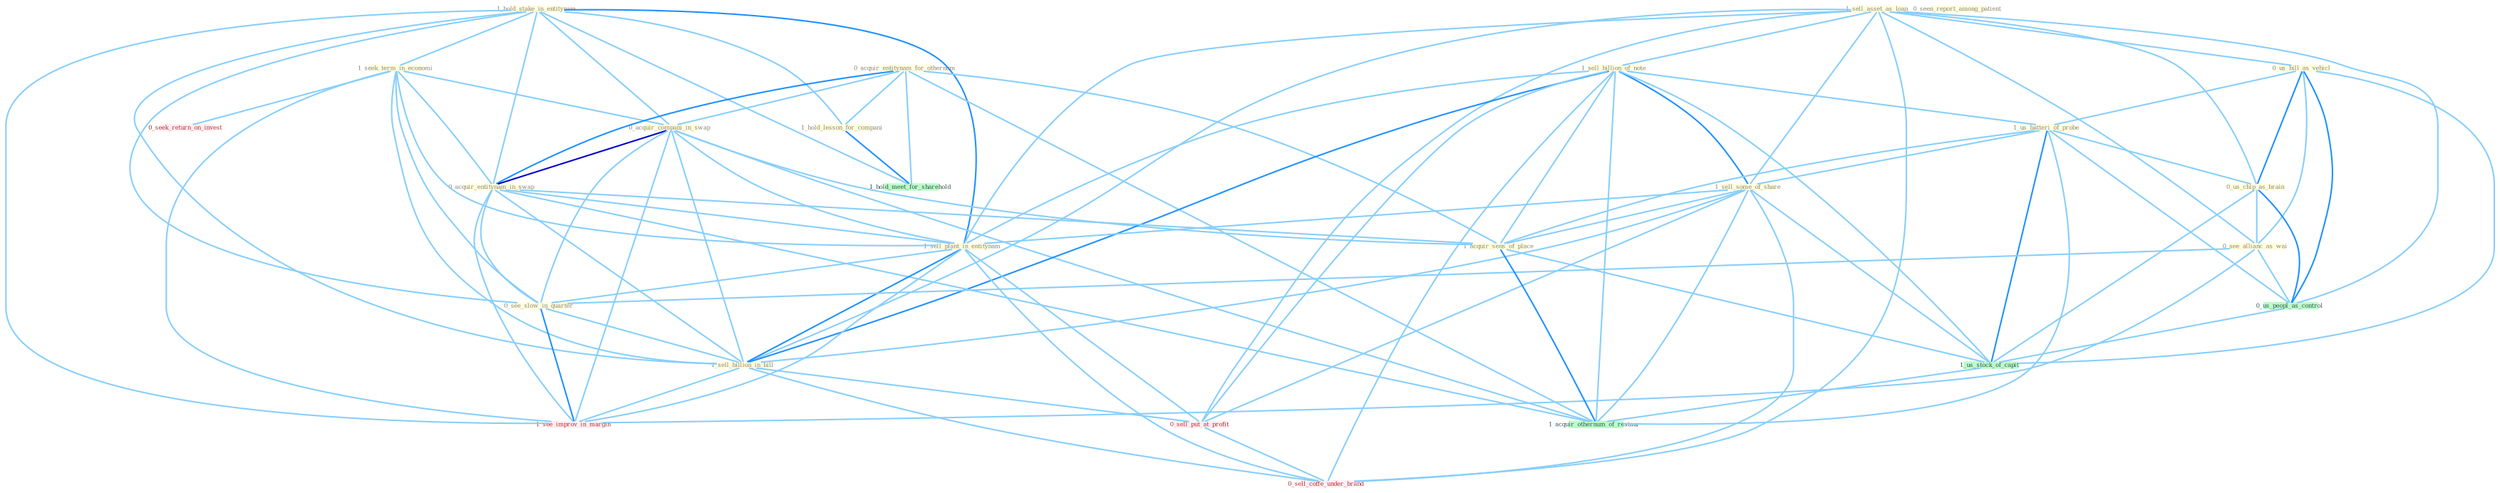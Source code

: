 Graph G{ 
    node
    [shape=polygon,style=filled,width=.5,height=.06,color="#BDFCC9",fixedsize=true,fontsize=4,
    fontcolor="#2f4f4f"];
    {node
    [color="#ffffe0", fontcolor="#8b7d6b"] "1_hold_stake_in_entitynam " "1_seek_term_in_economi " "0_acquir_entitynam_for_othernum " "0_acquir_compani_in_swap " "1_sell_asset_as_loan " "1_sell_billion_of_note " "0_us_bill_as_vehicl " "1_us_batteri_of_probe " "0_acquir_entitynam_in_swap " "0_us_chip_as_brain " "1_sell_some_of_share " "1_sell_plant_in_entitynam " "0_see_allianc_as_wai " "0_seen_report_among_patient " "0_see_slow_in_quarter " "1_acquir_sens_of_place " "1_sell_billion_in_bill " "1_hold_lesson_for_compani "}
{node [color="#fff0f5", fontcolor="#b22222"] "0_sell_put_at_profit " "0_seek_return_on_invest " "1_see_improv_in_margin " "0_sell_coffe_under_brand "}
edge [color="#B0E2FF"];

	"1_hold_stake_in_entitynam " -- "1_seek_term_in_economi " [w="1", color="#87cefa" ];
	"1_hold_stake_in_entitynam " -- "0_acquir_compani_in_swap " [w="1", color="#87cefa" ];
	"1_hold_stake_in_entitynam " -- "0_acquir_entitynam_in_swap " [w="1", color="#87cefa" ];
	"1_hold_stake_in_entitynam " -- "1_sell_plant_in_entitynam " [w="2", color="#1e90ff" , len=0.8];
	"1_hold_stake_in_entitynam " -- "0_see_slow_in_quarter " [w="1", color="#87cefa" ];
	"1_hold_stake_in_entitynam " -- "1_sell_billion_in_bill " [w="1", color="#87cefa" ];
	"1_hold_stake_in_entitynam " -- "1_hold_lesson_for_compani " [w="1", color="#87cefa" ];
	"1_hold_stake_in_entitynam " -- "1_see_improv_in_margin " [w="1", color="#87cefa" ];
	"1_hold_stake_in_entitynam " -- "1_hold_meet_for_sharehold " [w="1", color="#87cefa" ];
	"1_seek_term_in_economi " -- "0_acquir_compani_in_swap " [w="1", color="#87cefa" ];
	"1_seek_term_in_economi " -- "0_acquir_entitynam_in_swap " [w="1", color="#87cefa" ];
	"1_seek_term_in_economi " -- "1_sell_plant_in_entitynam " [w="1", color="#87cefa" ];
	"1_seek_term_in_economi " -- "0_see_slow_in_quarter " [w="1", color="#87cefa" ];
	"1_seek_term_in_economi " -- "1_sell_billion_in_bill " [w="1", color="#87cefa" ];
	"1_seek_term_in_economi " -- "0_seek_return_on_invest " [w="1", color="#87cefa" ];
	"1_seek_term_in_economi " -- "1_see_improv_in_margin " [w="1", color="#87cefa" ];
	"0_acquir_entitynam_for_othernum " -- "0_acquir_compani_in_swap " [w="1", color="#87cefa" ];
	"0_acquir_entitynam_for_othernum " -- "0_acquir_entitynam_in_swap " [w="2", color="#1e90ff" , len=0.8];
	"0_acquir_entitynam_for_othernum " -- "1_acquir_sens_of_place " [w="1", color="#87cefa" ];
	"0_acquir_entitynam_for_othernum " -- "1_hold_lesson_for_compani " [w="1", color="#87cefa" ];
	"0_acquir_entitynam_for_othernum " -- "1_hold_meet_for_sharehold " [w="1", color="#87cefa" ];
	"0_acquir_entitynam_for_othernum " -- "1_acquir_othernum_of_restaur " [w="1", color="#87cefa" ];
	"0_acquir_compani_in_swap " -- "0_acquir_entitynam_in_swap " [w="3", color="#0000cd" , len=0.6];
	"0_acquir_compani_in_swap " -- "1_sell_plant_in_entitynam " [w="1", color="#87cefa" ];
	"0_acquir_compani_in_swap " -- "0_see_slow_in_quarter " [w="1", color="#87cefa" ];
	"0_acquir_compani_in_swap " -- "1_acquir_sens_of_place " [w="1", color="#87cefa" ];
	"0_acquir_compani_in_swap " -- "1_sell_billion_in_bill " [w="1", color="#87cefa" ];
	"0_acquir_compani_in_swap " -- "1_see_improv_in_margin " [w="1", color="#87cefa" ];
	"0_acquir_compani_in_swap " -- "1_acquir_othernum_of_restaur " [w="1", color="#87cefa" ];
	"1_sell_asset_as_loan " -- "1_sell_billion_of_note " [w="1", color="#87cefa" ];
	"1_sell_asset_as_loan " -- "0_us_bill_as_vehicl " [w="1", color="#87cefa" ];
	"1_sell_asset_as_loan " -- "0_us_chip_as_brain " [w="1", color="#87cefa" ];
	"1_sell_asset_as_loan " -- "1_sell_some_of_share " [w="1", color="#87cefa" ];
	"1_sell_asset_as_loan " -- "1_sell_plant_in_entitynam " [w="1", color="#87cefa" ];
	"1_sell_asset_as_loan " -- "0_see_allianc_as_wai " [w="1", color="#87cefa" ];
	"1_sell_asset_as_loan " -- "1_sell_billion_in_bill " [w="1", color="#87cefa" ];
	"1_sell_asset_as_loan " -- "0_us_peopl_as_control " [w="1", color="#87cefa" ];
	"1_sell_asset_as_loan " -- "0_sell_put_at_profit " [w="1", color="#87cefa" ];
	"1_sell_asset_as_loan " -- "0_sell_coffe_under_brand " [w="1", color="#87cefa" ];
	"1_sell_billion_of_note " -- "1_us_batteri_of_probe " [w="1", color="#87cefa" ];
	"1_sell_billion_of_note " -- "1_sell_some_of_share " [w="2", color="#1e90ff" , len=0.8];
	"1_sell_billion_of_note " -- "1_sell_plant_in_entitynam " [w="1", color="#87cefa" ];
	"1_sell_billion_of_note " -- "1_acquir_sens_of_place " [w="1", color="#87cefa" ];
	"1_sell_billion_of_note " -- "1_sell_billion_in_bill " [w="2", color="#1e90ff" , len=0.8];
	"1_sell_billion_of_note " -- "0_sell_put_at_profit " [w="1", color="#87cefa" ];
	"1_sell_billion_of_note " -- "1_us_stock_of_capit " [w="1", color="#87cefa" ];
	"1_sell_billion_of_note " -- "0_sell_coffe_under_brand " [w="1", color="#87cefa" ];
	"1_sell_billion_of_note " -- "1_acquir_othernum_of_restaur " [w="1", color="#87cefa" ];
	"0_us_bill_as_vehicl " -- "1_us_batteri_of_probe " [w="1", color="#87cefa" ];
	"0_us_bill_as_vehicl " -- "0_us_chip_as_brain " [w="2", color="#1e90ff" , len=0.8];
	"0_us_bill_as_vehicl " -- "0_see_allianc_as_wai " [w="1", color="#87cefa" ];
	"0_us_bill_as_vehicl " -- "0_us_peopl_as_control " [w="2", color="#1e90ff" , len=0.8];
	"0_us_bill_as_vehicl " -- "1_us_stock_of_capit " [w="1", color="#87cefa" ];
	"1_us_batteri_of_probe " -- "0_us_chip_as_brain " [w="1", color="#87cefa" ];
	"1_us_batteri_of_probe " -- "1_sell_some_of_share " [w="1", color="#87cefa" ];
	"1_us_batteri_of_probe " -- "1_acquir_sens_of_place " [w="1", color="#87cefa" ];
	"1_us_batteri_of_probe " -- "0_us_peopl_as_control " [w="1", color="#87cefa" ];
	"1_us_batteri_of_probe " -- "1_us_stock_of_capit " [w="2", color="#1e90ff" , len=0.8];
	"1_us_batteri_of_probe " -- "1_acquir_othernum_of_restaur " [w="1", color="#87cefa" ];
	"0_acquir_entitynam_in_swap " -- "1_sell_plant_in_entitynam " [w="1", color="#87cefa" ];
	"0_acquir_entitynam_in_swap " -- "0_see_slow_in_quarter " [w="1", color="#87cefa" ];
	"0_acquir_entitynam_in_swap " -- "1_acquir_sens_of_place " [w="1", color="#87cefa" ];
	"0_acquir_entitynam_in_swap " -- "1_sell_billion_in_bill " [w="1", color="#87cefa" ];
	"0_acquir_entitynam_in_swap " -- "1_see_improv_in_margin " [w="1", color="#87cefa" ];
	"0_acquir_entitynam_in_swap " -- "1_acquir_othernum_of_restaur " [w="1", color="#87cefa" ];
	"0_us_chip_as_brain " -- "0_see_allianc_as_wai " [w="1", color="#87cefa" ];
	"0_us_chip_as_brain " -- "0_us_peopl_as_control " [w="2", color="#1e90ff" , len=0.8];
	"0_us_chip_as_brain " -- "1_us_stock_of_capit " [w="1", color="#87cefa" ];
	"1_sell_some_of_share " -- "1_sell_plant_in_entitynam " [w="1", color="#87cefa" ];
	"1_sell_some_of_share " -- "1_acquir_sens_of_place " [w="1", color="#87cefa" ];
	"1_sell_some_of_share " -- "1_sell_billion_in_bill " [w="1", color="#87cefa" ];
	"1_sell_some_of_share " -- "0_sell_put_at_profit " [w="1", color="#87cefa" ];
	"1_sell_some_of_share " -- "1_us_stock_of_capit " [w="1", color="#87cefa" ];
	"1_sell_some_of_share " -- "0_sell_coffe_under_brand " [w="1", color="#87cefa" ];
	"1_sell_some_of_share " -- "1_acquir_othernum_of_restaur " [w="1", color="#87cefa" ];
	"1_sell_plant_in_entitynam " -- "0_see_slow_in_quarter " [w="1", color="#87cefa" ];
	"1_sell_plant_in_entitynam " -- "1_sell_billion_in_bill " [w="2", color="#1e90ff" , len=0.8];
	"1_sell_plant_in_entitynam " -- "0_sell_put_at_profit " [w="1", color="#87cefa" ];
	"1_sell_plant_in_entitynam " -- "1_see_improv_in_margin " [w="1", color="#87cefa" ];
	"1_sell_plant_in_entitynam " -- "0_sell_coffe_under_brand " [w="1", color="#87cefa" ];
	"0_see_allianc_as_wai " -- "0_see_slow_in_quarter " [w="1", color="#87cefa" ];
	"0_see_allianc_as_wai " -- "0_us_peopl_as_control " [w="1", color="#87cefa" ];
	"0_see_allianc_as_wai " -- "1_see_improv_in_margin " [w="1", color="#87cefa" ];
	"0_see_slow_in_quarter " -- "1_sell_billion_in_bill " [w="1", color="#87cefa" ];
	"0_see_slow_in_quarter " -- "1_see_improv_in_margin " [w="2", color="#1e90ff" , len=0.8];
	"1_acquir_sens_of_place " -- "1_us_stock_of_capit " [w="1", color="#87cefa" ];
	"1_acquir_sens_of_place " -- "1_acquir_othernum_of_restaur " [w="2", color="#1e90ff" , len=0.8];
	"1_sell_billion_in_bill " -- "0_sell_put_at_profit " [w="1", color="#87cefa" ];
	"1_sell_billion_in_bill " -- "1_see_improv_in_margin " [w="1", color="#87cefa" ];
	"1_sell_billion_in_bill " -- "0_sell_coffe_under_brand " [w="1", color="#87cefa" ];
	"1_hold_lesson_for_compani " -- "1_hold_meet_for_sharehold " [w="2", color="#1e90ff" , len=0.8];
	"0_us_peopl_as_control " -- "1_us_stock_of_capit " [w="1", color="#87cefa" ];
	"0_sell_put_at_profit " -- "0_sell_coffe_under_brand " [w="1", color="#87cefa" ];
	"1_us_stock_of_capit " -- "1_acquir_othernum_of_restaur " [w="1", color="#87cefa" ];
}